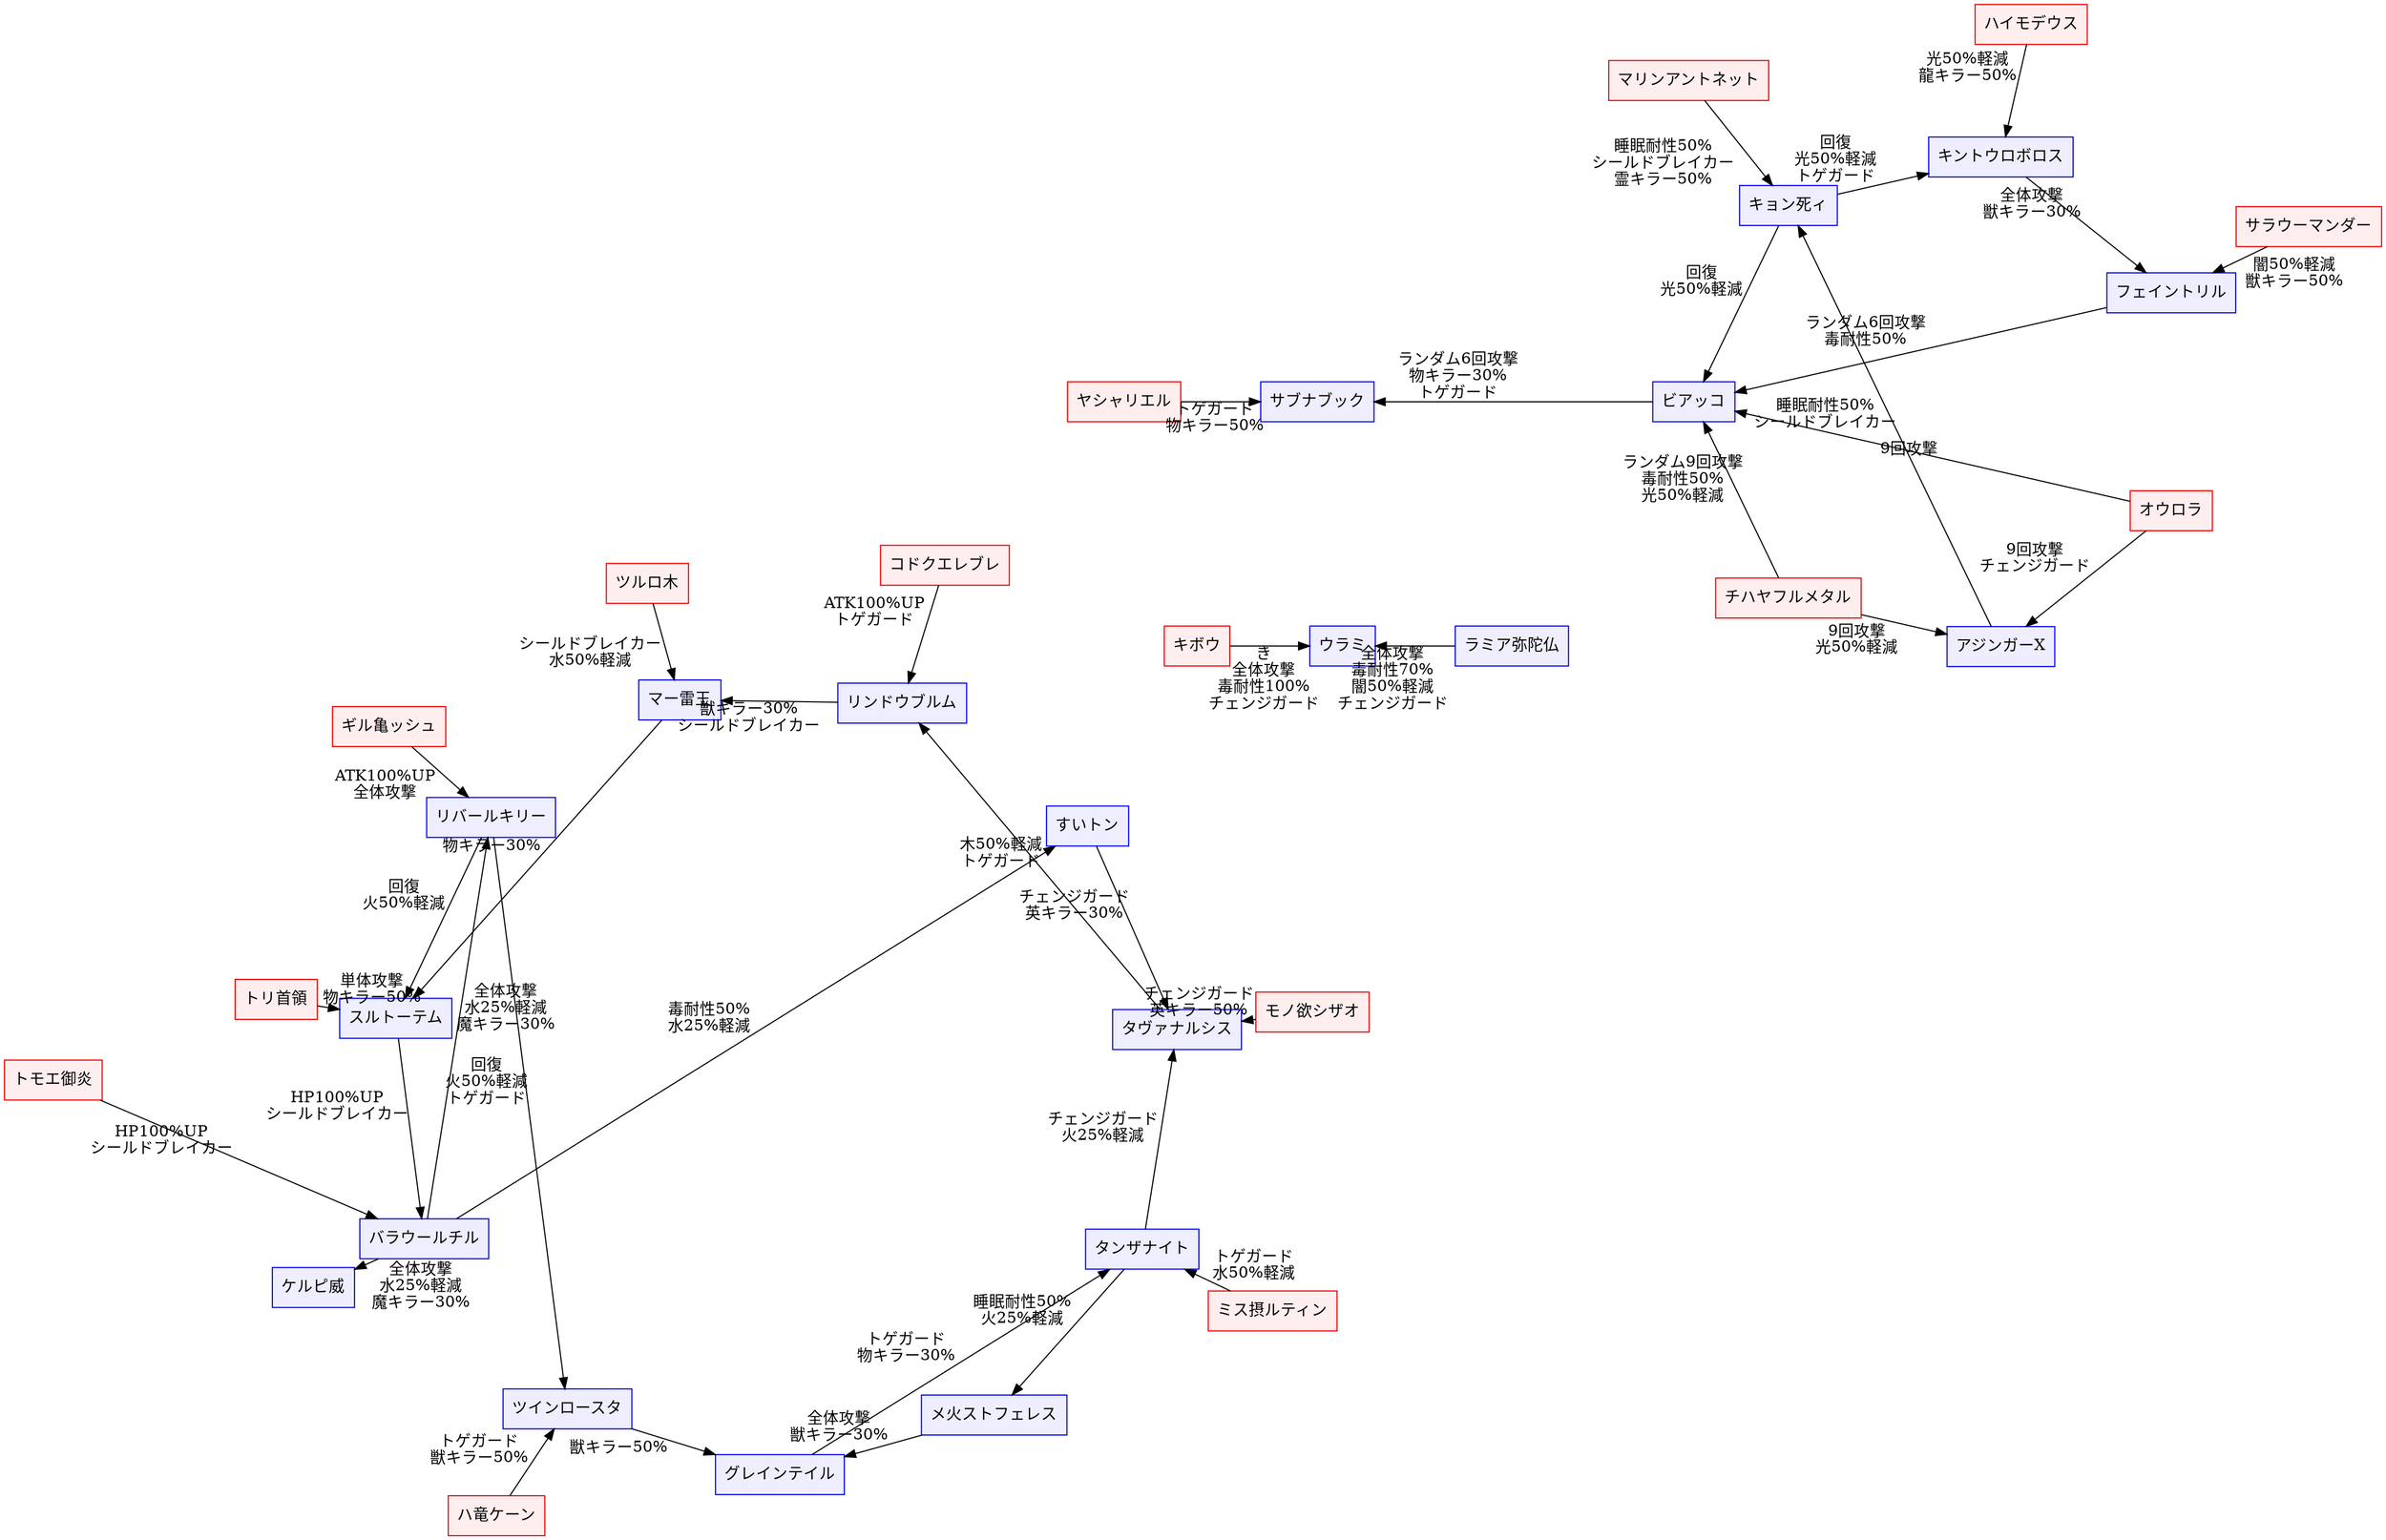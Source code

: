 digraph {
    layout = circo

    // settings for nodes
    node [ shape = box ]

    // ガチャ設定
    node [ color="#ee0000" style="solid,filled" fillcolor="#ffeeee"];

    // ガチャ1
    tomoe [ label="トモエ御炎" ];
    torito [ label="トリ首領" ];
    giruga [ label="ギル亀ッシュ" ];
    yashari [ label="ヤシャリエル" ];
    ouro [ label="オウロラ" ];
    kodoku [ label="コドクエレブレ" ];
    haryu [ label="ハ竜ケーン" ];
    misute [ label="ミス摂ルティン" ];
    sarau [ label="サラウーマンダー" ];
    haimo [ label="ハイモデウス" ];

    // ガチャ1.5
    // takami [ label="タカミオ結ビ" ];
    // kamio [ label="カミオ結ビ" ];

    // ガチャ2
    monoho [ label="モノ欲シザオ"];
    tururo [ label="ツルロ木" ];
    marin [ label="マリンアントネット" ];
    chihaya [ label="チハヤフルメタル" ];

    // ガチャ3
    kibou [ label="キボウ" ];

    // 降臨設定
    node [ color ="#0000ee" style="filled" fillcolor="#eeeeff"];

    // 上級ステージ
    // marugo [ label="マルゴシアス" ];
    kerupi [ label="ケルピ威" ];
    // sekume [ label="セク滅ト" ];
    ramia [ label="ラミア弥陀仏" ];
    // bihimo [ label="ビヒモスヤァ" ];

    // 降臨1
    suruto [ label="スルトーテム" ];
    ribaru [ label="リバールキリー" ];
    barau [ label="バラウールチル" ];
    ajin [ label="アジンガーX" ];
    sabuna [ label="サブナブック" ];

    // 降臨2
    tuin [ label="ツインロースタ" ];
    tanza [ label="タンザナイト" ];
    rindo [ label="リンドウブルム" ];
    kinto [ label="キントウロボロス" ];
    fein [ label="フェイントリル" ];

    // 降臨3
    tavana [ label="タヴァナルシス" ];
    marai [ label="マー雷王"]
    guren [ label="グレインテイル" ];
    biako [ label="ビアッコ" ];
    kyonshi [ label="キョン死ィ" ];

    // 降臨4
    mehisu [ label="メ火ストフェレス" ];
    suito [ label="すいトン" ];
    urami [ label="ウラミ" ];

    // ガチャ1
    tomoe -> barau [ label="HP100%UP\nシールドブレイカー" ];
    torito -> suruto [ label="単体攻撃\n物キラー50%" ];
    giruga -> ribaru [ label="ATK100%UP\n全体攻撃" ];
    yashari -> sabuna [ label="トゲガード\n物キラー50%" ];
    ouro -> ajin [ label="9回攻撃\nチェンジガード"];
    ouro -> biako [ label="9回攻撃" ];

    // ガチャ2
    kodoku -> rindo [ label="ATK100%UP\nトゲガード" ];
    haryu -> tuin [ label="トゲガード\n獣キラー50%"];
    misute -> tanza [ label="トゲガード\n水50%軽減" ];
    sarau -> fein [ label="闇50%軽減\n獣キラー50%" ];
    haimo -> kinto [ label="光50%軽減\n龍キラー50%" ];

    // ガチャ3
    monoho -> tavana [ label="チェンジガード\n英キラー50%" ];
    tururo -> marai [ label="シールドブレイカー\n水50%軽減" ];
    marin -> kyonshi [ label="睡眠耐性50%\nシールドブレイカー\n霊キラー50%" ];
    chihaya -> ajin [ label="9回攻撃\n光50%軽減" ];
    chihaya -> biako [ label="ランダム9回攻撃\n毒耐性50%\n光50%軽減" ];

    // 上級
    ramia -> urami [ label="全体攻撃\n毒耐性70%\n闇50%軽減\nチェンジガード" ]

    // 降臨1
    suruto -> barau [ label="HP100%UP\nシールドブレイカー" ];
    ribaru -> tuin [ label="回復\n火50%軽減\nトゲガード" ];
    ribaru -> suruto [ label="回復\n火50%軽減" ];
    barau -> ribaru [ label="全体攻撃\n水25%軽減\n魔キラー30%" ];
    barau -> kerupi [ label="全体攻撃\n水25%軽減\n魔キラー30%" ];
    barau -> suito [ label="毒耐性50%\n水25%軽減" ];
    // sabuna -> ajin [ label="睡眠耐性50%\nチェンジガード\n光25%軽減", style=dotted ];
    ajin -> kyonshi [ label="睡眠耐性50%\nシールドブレイカー" ];

    // 降臨2
    tuin -> guren [ label="獣キラー50%" ];
    tanza -> tavana [ label="チェンジガード\n火25%軽減" ];
    tanza -> mehisu [ label="睡眠耐性50%\n火25%軽減" ]
    rindo -> marai [ label="獣キラー30%\nシールドブレイカー" ];
    fein -> biako [ label="ランダム6回攻撃\n毒耐性50%" ];
    kinto -> fein [ label="全体攻撃\n獣キラー30%" ];

    // 降臨3
    tavana -> rindo [ label="木50%軽減\nトゲガード" ];
    marai -> suruto [ label="物キラー30%" ];
    guren -> tanza [ label="トゲガード\n物キラー30%" ];
    biako -> sabuna [ label="ランダム6回攻撃\n物キラー30%\nトゲガード" ];
    kyonshi -> kinto [ label="回復\n光50%軽減\nトゲガード" ];
    kyonshi -> biako [ label="回復\n光50%軽減" ];

    // ガチャ3、降臨4
    kibou -> urami [ label="き\n全体攻撃\n毒耐性100%\nチェンジガード" ];
    mehisu -> guren [ label="全体攻撃\n獣キラー30%" ];
    suito -> tavana [ label="チェンジガード\n英キラー30%" ];
    // urami -> [ label="" ];
}
